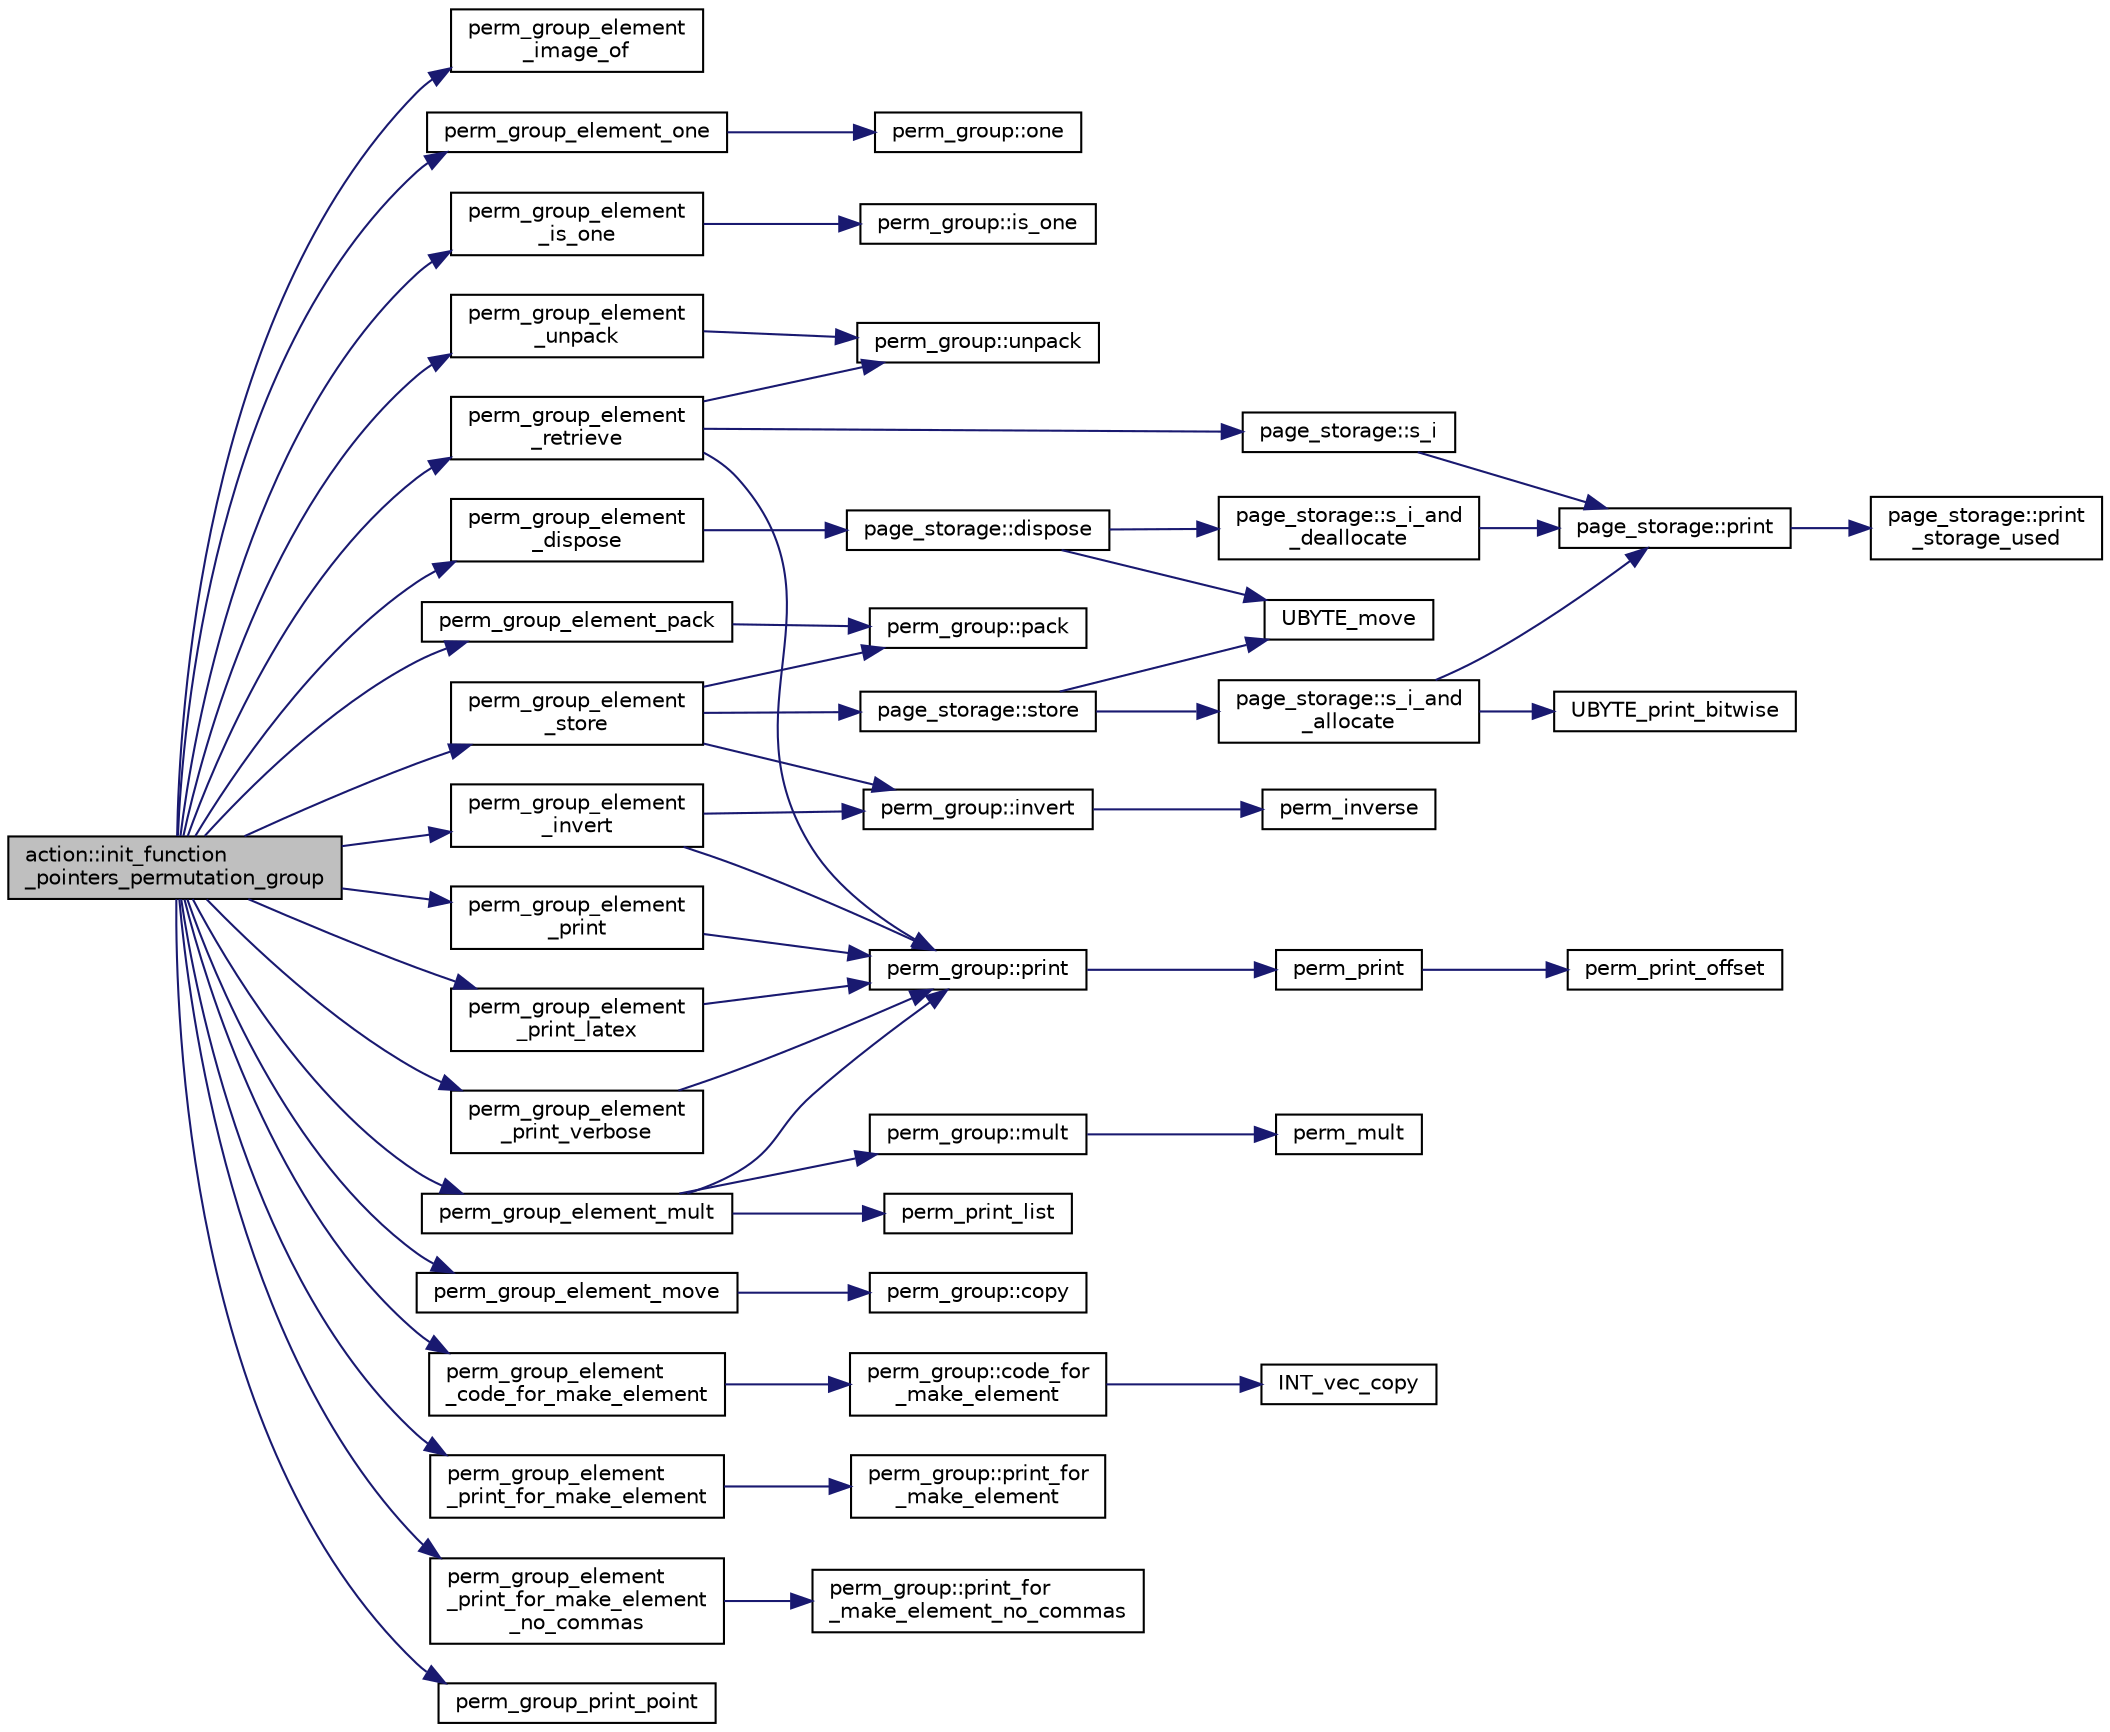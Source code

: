 digraph "action::init_function_pointers_permutation_group"
{
  edge [fontname="Helvetica",fontsize="10",labelfontname="Helvetica",labelfontsize="10"];
  node [fontname="Helvetica",fontsize="10",shape=record];
  rankdir="LR";
  Node27282 [label="action::init_function\l_pointers_permutation_group",height=0.2,width=0.4,color="black", fillcolor="grey75", style="filled", fontcolor="black"];
  Node27282 -> Node27283 [color="midnightblue",fontsize="10",style="solid",fontname="Helvetica"];
  Node27283 [label="perm_group_element\l_image_of",height=0.2,width=0.4,color="black", fillcolor="white", style="filled",URL="$dc/dd4/group__actions_8h.html#a92c32b2728749c0abc53100001ee01b3"];
  Node27282 -> Node27284 [color="midnightblue",fontsize="10",style="solid",fontname="Helvetica"];
  Node27284 [label="perm_group_element_one",height=0.2,width=0.4,color="black", fillcolor="white", style="filled",URL="$dc/dd4/group__actions_8h.html#a339caa1530a4018047d67358942e4c43"];
  Node27284 -> Node27285 [color="midnightblue",fontsize="10",style="solid",fontname="Helvetica"];
  Node27285 [label="perm_group::one",height=0.2,width=0.4,color="black", fillcolor="white", style="filled",URL="$df/d0a/classperm__group.html#ab959c8e4c528c27dfc8d4ac1919681ee"];
  Node27282 -> Node27286 [color="midnightblue",fontsize="10",style="solid",fontname="Helvetica"];
  Node27286 [label="perm_group_element\l_is_one",height=0.2,width=0.4,color="black", fillcolor="white", style="filled",URL="$dc/dd4/group__actions_8h.html#a75575c5c43a90cd7937adc817f1e2200"];
  Node27286 -> Node27287 [color="midnightblue",fontsize="10",style="solid",fontname="Helvetica"];
  Node27287 [label="perm_group::is_one",height=0.2,width=0.4,color="black", fillcolor="white", style="filled",URL="$df/d0a/classperm__group.html#ac219afd31a76964f8c49d5132e0f4348"];
  Node27282 -> Node27288 [color="midnightblue",fontsize="10",style="solid",fontname="Helvetica"];
  Node27288 [label="perm_group_element\l_unpack",height=0.2,width=0.4,color="black", fillcolor="white", style="filled",URL="$dc/dd4/group__actions_8h.html#a71b6c0fd24b3d4880ec2f1c0f4ed5677"];
  Node27288 -> Node27289 [color="midnightblue",fontsize="10",style="solid",fontname="Helvetica"];
  Node27289 [label="perm_group::unpack",height=0.2,width=0.4,color="black", fillcolor="white", style="filled",URL="$df/d0a/classperm__group.html#a78c7375293191bb34de69dc54a99e4ff"];
  Node27282 -> Node27290 [color="midnightblue",fontsize="10",style="solid",fontname="Helvetica"];
  Node27290 [label="perm_group_element_pack",height=0.2,width=0.4,color="black", fillcolor="white", style="filled",URL="$dc/dd4/group__actions_8h.html#a47c395f2f5a8a55991da2cbe18845a2f"];
  Node27290 -> Node27291 [color="midnightblue",fontsize="10",style="solid",fontname="Helvetica"];
  Node27291 [label="perm_group::pack",height=0.2,width=0.4,color="black", fillcolor="white", style="filled",URL="$df/d0a/classperm__group.html#aa4595f87262bd95ed5656704c9cfa164"];
  Node27282 -> Node27292 [color="midnightblue",fontsize="10",style="solid",fontname="Helvetica"];
  Node27292 [label="perm_group_element\l_retrieve",height=0.2,width=0.4,color="black", fillcolor="white", style="filled",URL="$dc/dd4/group__actions_8h.html#a4c8b92d581a75f0483bb37760e752430"];
  Node27292 -> Node27293 [color="midnightblue",fontsize="10",style="solid",fontname="Helvetica"];
  Node27293 [label="page_storage::s_i",height=0.2,width=0.4,color="black", fillcolor="white", style="filled",URL="$dc/d72/classpage__storage.html#aab89cc6a99b0a56d04255ae00e9a0849"];
  Node27293 -> Node27294 [color="midnightblue",fontsize="10",style="solid",fontname="Helvetica"];
  Node27294 [label="page_storage::print",height=0.2,width=0.4,color="black", fillcolor="white", style="filled",URL="$dc/d72/classpage__storage.html#a61e349f7431f6e16328bcfbc7e1d5633"];
  Node27294 -> Node27295 [color="midnightblue",fontsize="10",style="solid",fontname="Helvetica"];
  Node27295 [label="page_storage::print\l_storage_used",height=0.2,width=0.4,color="black", fillcolor="white", style="filled",URL="$dc/d72/classpage__storage.html#a719dd1f54fd300fbc94ca2b750ed4508"];
  Node27292 -> Node27289 [color="midnightblue",fontsize="10",style="solid",fontname="Helvetica"];
  Node27292 -> Node27296 [color="midnightblue",fontsize="10",style="solid",fontname="Helvetica"];
  Node27296 [label="perm_group::print",height=0.2,width=0.4,color="black", fillcolor="white", style="filled",URL="$df/d0a/classperm__group.html#af23c8538a48ea66019b7c5a4223b9bea"];
  Node27296 -> Node27297 [color="midnightblue",fontsize="10",style="solid",fontname="Helvetica"];
  Node27297 [label="perm_print",height=0.2,width=0.4,color="black", fillcolor="white", style="filled",URL="$d2/d7c/combinatorics_8_c.html#a2c7eee1361109e8c5b94921589815194"];
  Node27297 -> Node27298 [color="midnightblue",fontsize="10",style="solid",fontname="Helvetica"];
  Node27298 [label="perm_print_offset",height=0.2,width=0.4,color="black", fillcolor="white", style="filled",URL="$d2/d7c/combinatorics_8_c.html#ab87deef2ba9e4d2ce386a19eeaffecf3"];
  Node27282 -> Node27299 [color="midnightblue",fontsize="10",style="solid",fontname="Helvetica"];
  Node27299 [label="perm_group_element\l_store",height=0.2,width=0.4,color="black", fillcolor="white", style="filled",URL="$dc/dd4/group__actions_8h.html#a952bca01116a86ba8c2886b67d414784"];
  Node27299 -> Node27300 [color="midnightblue",fontsize="10",style="solid",fontname="Helvetica"];
  Node27300 [label="perm_group::invert",height=0.2,width=0.4,color="black", fillcolor="white", style="filled",URL="$df/d0a/classperm__group.html#a265d46b10e634cdb35f478a6f353bd1b"];
  Node27300 -> Node27301 [color="midnightblue",fontsize="10",style="solid",fontname="Helvetica"];
  Node27301 [label="perm_inverse",height=0.2,width=0.4,color="black", fillcolor="white", style="filled",URL="$d2/d7c/combinatorics_8_c.html#ab7f02d1e2e257e1118eae354ab16d447"];
  Node27299 -> Node27291 [color="midnightblue",fontsize="10",style="solid",fontname="Helvetica"];
  Node27299 -> Node27302 [color="midnightblue",fontsize="10",style="solid",fontname="Helvetica"];
  Node27302 [label="page_storage::store",height=0.2,width=0.4,color="black", fillcolor="white", style="filled",URL="$dc/d72/classpage__storage.html#a3d04ee0a97310a8211e223ccea1d2d3f"];
  Node27302 -> Node27303 [color="midnightblue",fontsize="10",style="solid",fontname="Helvetica"];
  Node27303 [label="page_storage::s_i_and\l_allocate",height=0.2,width=0.4,color="black", fillcolor="white", style="filled",URL="$dc/d72/classpage__storage.html#aa43eb1ae49a6688771f7a89cbe2cd7bf"];
  Node27303 -> Node27294 [color="midnightblue",fontsize="10",style="solid",fontname="Helvetica"];
  Node27303 -> Node27304 [color="midnightblue",fontsize="10",style="solid",fontname="Helvetica"];
  Node27304 [label="UBYTE_print_bitwise",height=0.2,width=0.4,color="black", fillcolor="white", style="filled",URL="$d5/db4/io__and__os_8h.html#a920069ee78174f219534fed767865637"];
  Node27302 -> Node27305 [color="midnightblue",fontsize="10",style="solid",fontname="Helvetica"];
  Node27305 [label="UBYTE_move",height=0.2,width=0.4,color="black", fillcolor="white", style="filled",URL="$d9/d60/discreta_8h.html#ae0491e6776a8371ca5387826b752780b"];
  Node27282 -> Node27306 [color="midnightblue",fontsize="10",style="solid",fontname="Helvetica"];
  Node27306 [label="perm_group_element_mult",height=0.2,width=0.4,color="black", fillcolor="white", style="filled",URL="$dc/dd4/group__actions_8h.html#ab15b0c49289683127056f726011bc2ed"];
  Node27306 -> Node27307 [color="midnightblue",fontsize="10",style="solid",fontname="Helvetica"];
  Node27307 [label="perm_print_list",height=0.2,width=0.4,color="black", fillcolor="white", style="filled",URL="$d2/d7c/combinatorics_8_c.html#a97254b51d3f118f7967df234114f2013"];
  Node27306 -> Node27296 [color="midnightblue",fontsize="10",style="solid",fontname="Helvetica"];
  Node27306 -> Node27308 [color="midnightblue",fontsize="10",style="solid",fontname="Helvetica"];
  Node27308 [label="perm_group::mult",height=0.2,width=0.4,color="black", fillcolor="white", style="filled",URL="$df/d0a/classperm__group.html#aa36290ec8da34dd5c548e253089888c8"];
  Node27308 -> Node27309 [color="midnightblue",fontsize="10",style="solid",fontname="Helvetica"];
  Node27309 [label="perm_mult",height=0.2,width=0.4,color="black", fillcolor="white", style="filled",URL="$d2/d7c/combinatorics_8_c.html#af557c297c4f0847258f4dd5f3934c3f3"];
  Node27282 -> Node27310 [color="midnightblue",fontsize="10",style="solid",fontname="Helvetica"];
  Node27310 [label="perm_group_element\l_invert",height=0.2,width=0.4,color="black", fillcolor="white", style="filled",URL="$dc/dd4/group__actions_8h.html#a96f61c7fbc6a187176ee94d71af31a6a"];
  Node27310 -> Node27296 [color="midnightblue",fontsize="10",style="solid",fontname="Helvetica"];
  Node27310 -> Node27300 [color="midnightblue",fontsize="10",style="solid",fontname="Helvetica"];
  Node27282 -> Node27311 [color="midnightblue",fontsize="10",style="solid",fontname="Helvetica"];
  Node27311 [label="perm_group_element_move",height=0.2,width=0.4,color="black", fillcolor="white", style="filled",URL="$dc/dd4/group__actions_8h.html#a73ea7f24ce56d2a5932d834169ea6c8d"];
  Node27311 -> Node27312 [color="midnightblue",fontsize="10",style="solid",fontname="Helvetica"];
  Node27312 [label="perm_group::copy",height=0.2,width=0.4,color="black", fillcolor="white", style="filled",URL="$df/d0a/classperm__group.html#aeb250cf88ebc1ac4ff44f207ecedbd53"];
  Node27282 -> Node27313 [color="midnightblue",fontsize="10",style="solid",fontname="Helvetica"];
  Node27313 [label="perm_group_element\l_dispose",height=0.2,width=0.4,color="black", fillcolor="white", style="filled",URL="$dc/dd4/group__actions_8h.html#a7acd913c897a8bbbc47e4e4f1a63a6c2"];
  Node27313 -> Node27314 [color="midnightblue",fontsize="10",style="solid",fontname="Helvetica"];
  Node27314 [label="page_storage::dispose",height=0.2,width=0.4,color="black", fillcolor="white", style="filled",URL="$dc/d72/classpage__storage.html#a10a87bab5f2aac2f4ddf3ebe84cf897a"];
  Node27314 -> Node27315 [color="midnightblue",fontsize="10",style="solid",fontname="Helvetica"];
  Node27315 [label="page_storage::s_i_and\l_deallocate",height=0.2,width=0.4,color="black", fillcolor="white", style="filled",URL="$dc/d72/classpage__storage.html#afbc8bf4d074acbe4bcc76ddad78793d8"];
  Node27315 -> Node27294 [color="midnightblue",fontsize="10",style="solid",fontname="Helvetica"];
  Node27314 -> Node27305 [color="midnightblue",fontsize="10",style="solid",fontname="Helvetica"];
  Node27282 -> Node27316 [color="midnightblue",fontsize="10",style="solid",fontname="Helvetica"];
  Node27316 [label="perm_group_element\l_print",height=0.2,width=0.4,color="black", fillcolor="white", style="filled",URL="$dc/dd4/group__actions_8h.html#a05f9a5ad53e1e2fd3c88dd67b7d948e3"];
  Node27316 -> Node27296 [color="midnightblue",fontsize="10",style="solid",fontname="Helvetica"];
  Node27282 -> Node27317 [color="midnightblue",fontsize="10",style="solid",fontname="Helvetica"];
  Node27317 [label="perm_group_element\l_print_latex",height=0.2,width=0.4,color="black", fillcolor="white", style="filled",URL="$dc/dd4/group__actions_8h.html#a9fa3c6e68a871e577b93ee32f6021f33"];
  Node27317 -> Node27296 [color="midnightblue",fontsize="10",style="solid",fontname="Helvetica"];
  Node27282 -> Node27318 [color="midnightblue",fontsize="10",style="solid",fontname="Helvetica"];
  Node27318 [label="perm_group_element\l_print_verbose",height=0.2,width=0.4,color="black", fillcolor="white", style="filled",URL="$dc/dd4/group__actions_8h.html#a1e5b593f422efa2643f04d5e33b9b6d2"];
  Node27318 -> Node27296 [color="midnightblue",fontsize="10",style="solid",fontname="Helvetica"];
  Node27282 -> Node27319 [color="midnightblue",fontsize="10",style="solid",fontname="Helvetica"];
  Node27319 [label="perm_group_element\l_code_for_make_element",height=0.2,width=0.4,color="black", fillcolor="white", style="filled",URL="$dc/dd4/group__actions_8h.html#a242b38cb629b026f53504d8bc9443d23"];
  Node27319 -> Node27320 [color="midnightblue",fontsize="10",style="solid",fontname="Helvetica"];
  Node27320 [label="perm_group::code_for\l_make_element",height=0.2,width=0.4,color="black", fillcolor="white", style="filled",URL="$df/d0a/classperm__group.html#ac4de1482959a2701ebd10c75bb5c9f86"];
  Node27320 -> Node27321 [color="midnightblue",fontsize="10",style="solid",fontname="Helvetica"];
  Node27321 [label="INT_vec_copy",height=0.2,width=0.4,color="black", fillcolor="white", style="filled",URL="$df/dbf/sajeeb_8_c.html#ac2d875e27e009af6ec04d17254d11075"];
  Node27282 -> Node27322 [color="midnightblue",fontsize="10",style="solid",fontname="Helvetica"];
  Node27322 [label="perm_group_element\l_print_for_make_element",height=0.2,width=0.4,color="black", fillcolor="white", style="filled",URL="$dc/dd4/group__actions_8h.html#a1580f278004e957a65ea496615b971e4"];
  Node27322 -> Node27323 [color="midnightblue",fontsize="10",style="solid",fontname="Helvetica"];
  Node27323 [label="perm_group::print_for\l_make_element",height=0.2,width=0.4,color="black", fillcolor="white", style="filled",URL="$df/d0a/classperm__group.html#a8f7f3f4f15f40c7f7fc366b2d6f5ce3f"];
  Node27282 -> Node27324 [color="midnightblue",fontsize="10",style="solid",fontname="Helvetica"];
  Node27324 [label="perm_group_element\l_print_for_make_element\l_no_commas",height=0.2,width=0.4,color="black", fillcolor="white", style="filled",URL="$dc/dd4/group__actions_8h.html#a2b19744c627f6e6c2e027a3ae164ad95"];
  Node27324 -> Node27325 [color="midnightblue",fontsize="10",style="solid",fontname="Helvetica"];
  Node27325 [label="perm_group::print_for\l_make_element_no_commas",height=0.2,width=0.4,color="black", fillcolor="white", style="filled",URL="$df/d0a/classperm__group.html#a2150133c6dec78dbfc16edafff6eae6c"];
  Node27282 -> Node27326 [color="midnightblue",fontsize="10",style="solid",fontname="Helvetica"];
  Node27326 [label="perm_group_print_point",height=0.2,width=0.4,color="black", fillcolor="white", style="filled",URL="$dc/dd4/group__actions_8h.html#a057224b2737a65d7590c4e3596d53ce8"];
}
